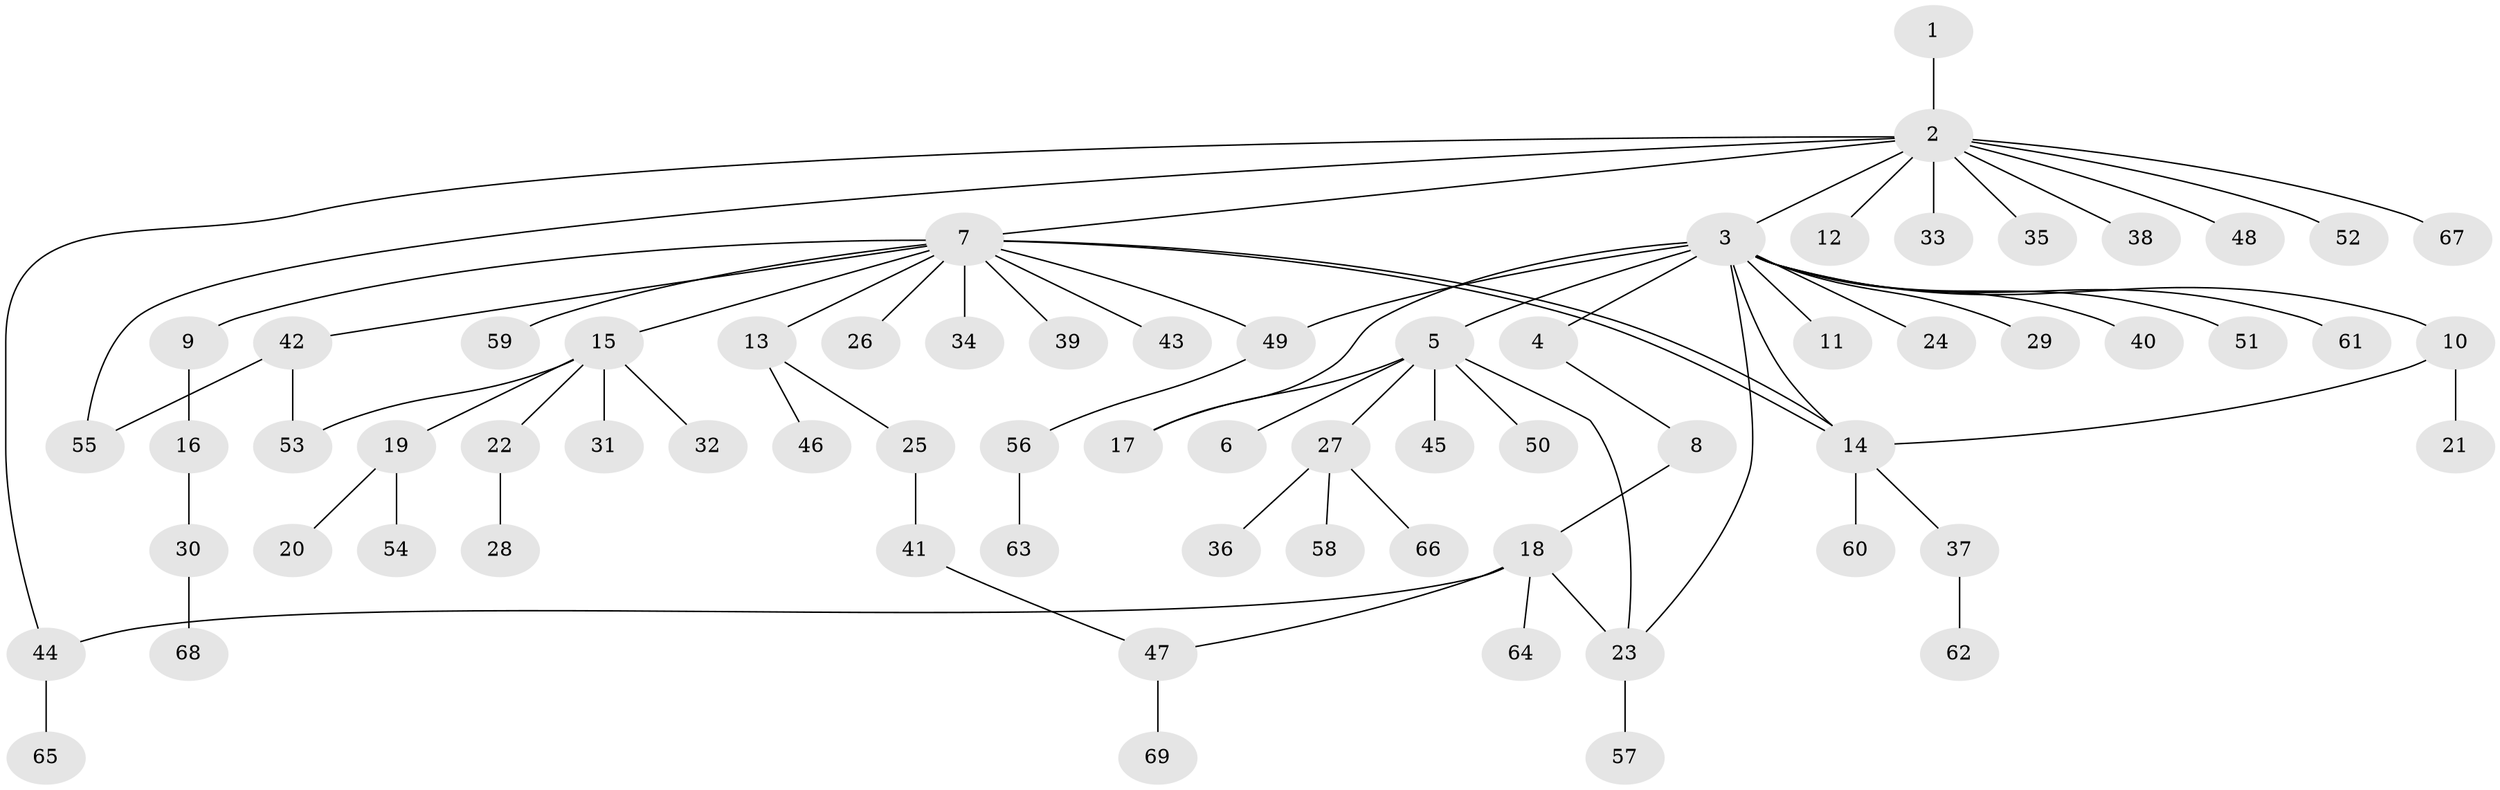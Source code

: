 // Generated by graph-tools (version 1.1) at 2025/49/03/09/25 03:49:54]
// undirected, 69 vertices, 79 edges
graph export_dot {
graph [start="1"]
  node [color=gray90,style=filled];
  1;
  2;
  3;
  4;
  5;
  6;
  7;
  8;
  9;
  10;
  11;
  12;
  13;
  14;
  15;
  16;
  17;
  18;
  19;
  20;
  21;
  22;
  23;
  24;
  25;
  26;
  27;
  28;
  29;
  30;
  31;
  32;
  33;
  34;
  35;
  36;
  37;
  38;
  39;
  40;
  41;
  42;
  43;
  44;
  45;
  46;
  47;
  48;
  49;
  50;
  51;
  52;
  53;
  54;
  55;
  56;
  57;
  58;
  59;
  60;
  61;
  62;
  63;
  64;
  65;
  66;
  67;
  68;
  69;
  1 -- 2;
  2 -- 3;
  2 -- 7;
  2 -- 12;
  2 -- 33;
  2 -- 35;
  2 -- 38;
  2 -- 44;
  2 -- 48;
  2 -- 52;
  2 -- 55;
  2 -- 67;
  3 -- 4;
  3 -- 5;
  3 -- 10;
  3 -- 11;
  3 -- 14;
  3 -- 17;
  3 -- 23;
  3 -- 24;
  3 -- 29;
  3 -- 40;
  3 -- 49;
  3 -- 51;
  3 -- 61;
  4 -- 8;
  5 -- 6;
  5 -- 17;
  5 -- 23;
  5 -- 27;
  5 -- 45;
  5 -- 50;
  7 -- 9;
  7 -- 13;
  7 -- 14;
  7 -- 14;
  7 -- 15;
  7 -- 26;
  7 -- 34;
  7 -- 39;
  7 -- 42;
  7 -- 43;
  7 -- 49;
  7 -- 59;
  8 -- 18;
  9 -- 16;
  10 -- 14;
  10 -- 21;
  13 -- 25;
  13 -- 46;
  14 -- 37;
  14 -- 60;
  15 -- 19;
  15 -- 22;
  15 -- 31;
  15 -- 32;
  15 -- 53;
  16 -- 30;
  18 -- 23;
  18 -- 44;
  18 -- 47;
  18 -- 64;
  19 -- 20;
  19 -- 54;
  22 -- 28;
  23 -- 57;
  25 -- 41;
  27 -- 36;
  27 -- 58;
  27 -- 66;
  30 -- 68;
  37 -- 62;
  41 -- 47;
  42 -- 53;
  42 -- 55;
  44 -- 65;
  47 -- 69;
  49 -- 56;
  56 -- 63;
}
